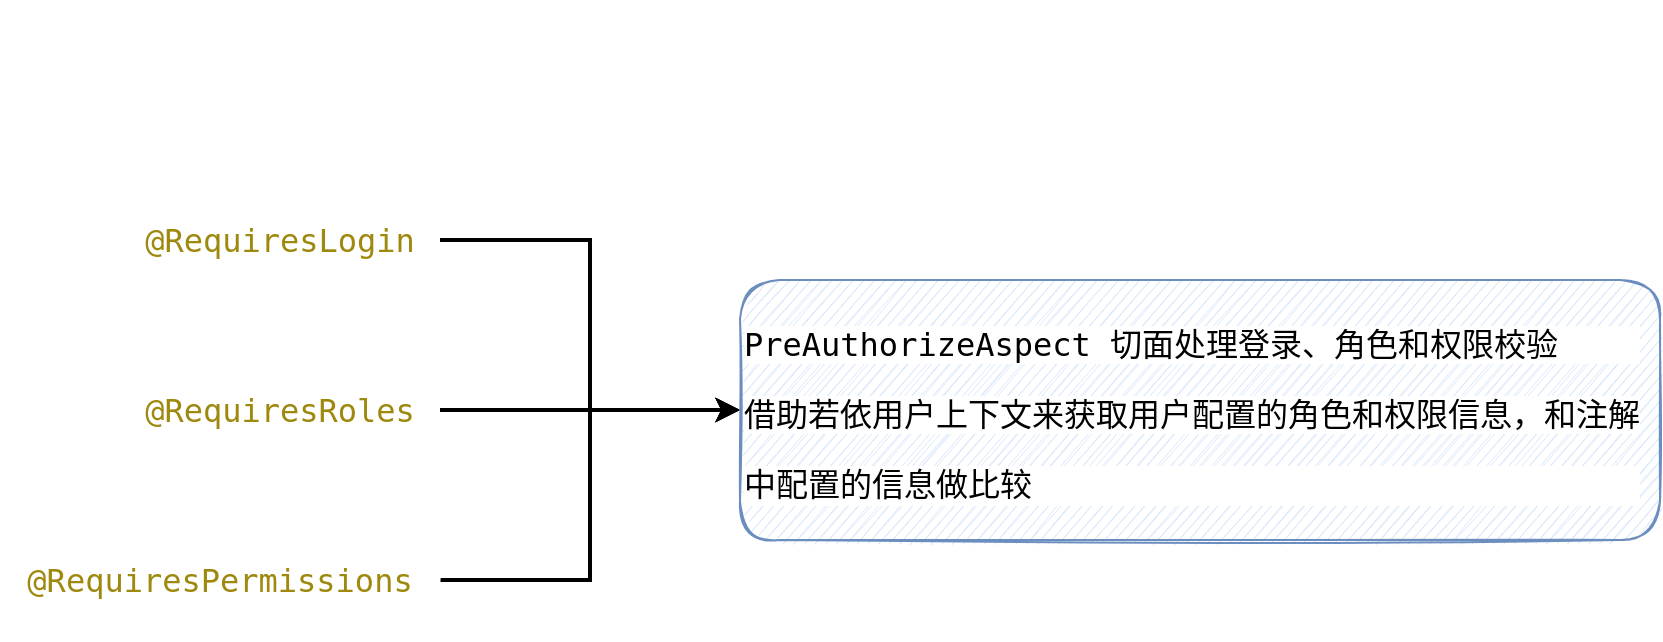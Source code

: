 <mxfile version="20.3.0" type="device"><diagram id="wip6iE0Deidbznpcj8I_" name="第 1 页"><mxGraphModel dx="953" dy="762" grid="1" gridSize="10" guides="1" tooltips="1" connect="1" arrows="1" fold="1" page="1" pageScale="1" pageWidth="1169" pageHeight="827" math="0" shadow="0"><root><mxCell id="0"/><mxCell id="1" parent="0"/><mxCell id="T9FXFhDFkUk_FjwIN2Eg-6" style="edgeStyle=orthogonalEdgeStyle;rounded=0;orthogonalLoop=1;jettySize=auto;html=1;entryX=0;entryY=0.5;entryDx=0;entryDy=0;fontSize=16;strokeWidth=2;" edge="1" parent="1" source="T9FXFhDFkUk_FjwIN2Eg-1" target="T9FXFhDFkUk_FjwIN2Eg-5"><mxGeometry relative="1" as="geometry"/></mxCell><mxCell id="T9FXFhDFkUk_FjwIN2Eg-1" value="&lt;pre style=&quot;background-color: rgb(255, 255, 255); color: rgb(8, 8, 8); font-family: &amp;quot;JetBrains Mono&amp;quot;, monospace;&quot;&gt;&lt;pre style=&quot;font-family: &amp;quot;JetBrains Mono&amp;quot;, monospace;&quot;&gt;&lt;span style=&quot;color: rgb(158, 136, 13);&quot;&gt;&lt;font style=&quot;font-size: 16px;&quot;&gt;@RequiresLogin&lt;/font&gt;&lt;/span&gt;&lt;/pre&gt;&lt;/pre&gt;" style="rounded=1;whiteSpace=wrap;html=1;sketch=1;strokeColor=none;" vertex="1" parent="1"><mxGeometry x="160" y="140" width="160" height="60" as="geometry"/></mxCell><mxCell id="T9FXFhDFkUk_FjwIN2Eg-7" style="edgeStyle=orthogonalEdgeStyle;rounded=0;orthogonalLoop=1;jettySize=auto;html=1;entryX=0;entryY=0.5;entryDx=0;entryDy=0;strokeWidth=2;fontSize=16;" edge="1" parent="1" source="T9FXFhDFkUk_FjwIN2Eg-2" target="T9FXFhDFkUk_FjwIN2Eg-5"><mxGeometry relative="1" as="geometry"/></mxCell><mxCell id="T9FXFhDFkUk_FjwIN2Eg-2" value="&lt;pre style=&quot;background-color: rgb(255, 255, 255); color: rgb(8, 8, 8); font-family: &amp;quot;JetBrains Mono&amp;quot;, monospace;&quot;&gt;&lt;span style=&quot;color: rgb(158, 136, 13);&quot;&gt;&lt;font style=&quot;font-size: 16px;&quot;&gt;@RequiresRoles&lt;/font&gt;&lt;/span&gt;&lt;/pre&gt;" style="rounded=1;whiteSpace=wrap;html=1;sketch=1;strokeColor=none;" vertex="1" parent="1"><mxGeometry x="160" y="225" width="160" height="60" as="geometry"/></mxCell><mxCell id="T9FXFhDFkUk_FjwIN2Eg-8" style="edgeStyle=orthogonalEdgeStyle;rounded=0;orthogonalLoop=1;jettySize=auto;html=1;entryX=0;entryY=0.5;entryDx=0;entryDy=0;strokeWidth=2;fontSize=16;" edge="1" parent="1" source="T9FXFhDFkUk_FjwIN2Eg-3" target="T9FXFhDFkUk_FjwIN2Eg-5"><mxGeometry relative="1" as="geometry"/></mxCell><mxCell id="T9FXFhDFkUk_FjwIN2Eg-3" value="&lt;pre style=&quot;background-color: rgb(255, 255, 255); color: rgb(8, 8, 8); font-family: &amp;quot;JetBrains Mono&amp;quot;, monospace;&quot;&gt;&lt;pre style=&quot;font-family: &amp;quot;JetBrains Mono&amp;quot;, monospace;&quot;&gt;&lt;span style=&quot;color: rgb(158, 136, 13);&quot;&gt;&lt;font style=&quot;font-size: 16px;&quot;&gt;@RequiresPermissions&lt;/font&gt;&lt;/span&gt;&lt;/pre&gt;&lt;/pre&gt;" style="rounded=1;whiteSpace=wrap;html=1;sketch=1;strokeColor=none;" vertex="1" parent="1"><mxGeometry x="100" y="310" width="220" height="60" as="geometry"/></mxCell><mxCell id="T9FXFhDFkUk_FjwIN2Eg-4" value="&lt;pre style=&quot;background-color:#ffffff;color:#080808;font-family:'JetBrains Mono',monospace;font-size:9.8pt;&quot;&gt;&lt;br&gt;&lt;/pre&gt;" style="text;whiteSpace=wrap;html=1;fontSize=16;" vertex="1" parent="1"><mxGeometry x="400" y="50" width="170" height="70" as="geometry"/></mxCell><mxCell id="T9FXFhDFkUk_FjwIN2Eg-5" value="&lt;pre style=&quot;background-color: rgb(255, 255, 255); color: rgb(8, 8, 8); font-family: &amp;quot;JetBrains Mono&amp;quot;, monospace;&quot;&gt;&lt;span style=&quot;color: rgb(0, 0, 0);&quot;&gt;&lt;font style=&quot;font-size: 16px;&quot;&gt;PreAuthorizeAspect 切面处理登录、角色和权限校验&lt;/font&gt;&lt;/span&gt;&lt;/pre&gt;&lt;pre style=&quot;background-color: rgb(255, 255, 255); color: rgb(8, 8, 8); font-family: &amp;quot;JetBrains Mono&amp;quot;, monospace;&quot;&gt;&lt;span style=&quot;color: rgb(0, 0, 0);&quot;&gt;&lt;font style=&quot;font-size: 16px;&quot;&gt;借助若依用户上下文来获取用户配置的角色和权限信息，和注解&lt;/font&gt;&lt;/span&gt;&lt;/pre&gt;&lt;pre style=&quot;background-color: rgb(255, 255, 255); color: rgb(8, 8, 8); font-family: &amp;quot;JetBrains Mono&amp;quot;, monospace;&quot;&gt;&lt;span style=&quot;color: rgb(0, 0, 0);&quot;&gt;&lt;font style=&quot;font-size: 16px;&quot;&gt;中配置的信息做比较&lt;/font&gt;&lt;/span&gt;&lt;/pre&gt;" style="rounded=1;whiteSpace=wrap;html=1;sketch=1;fontSize=16;fillColor=#dae8fc;strokeColor=#6c8ebf;verticalAlign=top;align=left;horizontal=1;" vertex="1" parent="1"><mxGeometry x="470" y="190" width="460" height="130" as="geometry"/></mxCell></root></mxGraphModel></diagram></mxfile>
